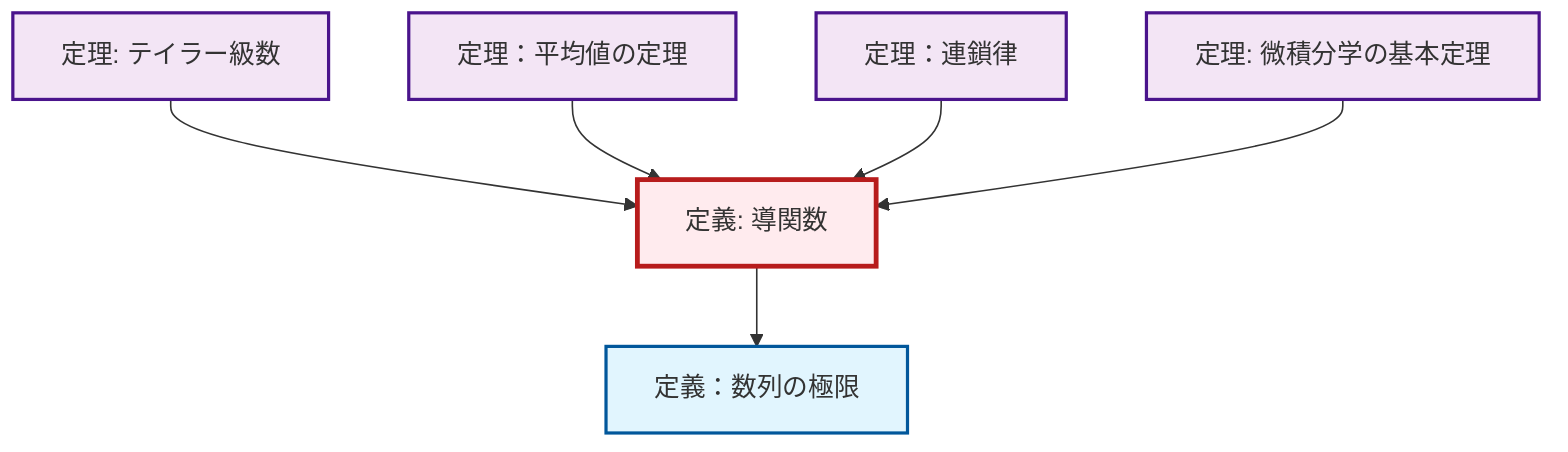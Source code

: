 graph TD
    classDef definition fill:#e1f5fe,stroke:#01579b,stroke-width:2px
    classDef theorem fill:#f3e5f5,stroke:#4a148c,stroke-width:2px
    classDef axiom fill:#fff3e0,stroke:#e65100,stroke-width:2px
    classDef example fill:#e8f5e9,stroke:#1b5e20,stroke-width:2px
    classDef current fill:#ffebee,stroke:#b71c1c,stroke-width:3px
    thm-mean-value["定理：平均値の定理"]:::theorem
    def-derivative["定義: 導関数"]:::definition
    thm-taylor-series["定理: テイラー級数"]:::theorem
    thm-fundamental-calculus["定理: 微積分学の基本定理"]:::theorem
    thm-chain-rule["定理：連鎖律"]:::theorem
    def-limit["定義：数列の極限"]:::definition
    thm-taylor-series --> def-derivative
    thm-mean-value --> def-derivative
    def-derivative --> def-limit
    thm-chain-rule --> def-derivative
    thm-fundamental-calculus --> def-derivative
    class def-derivative current